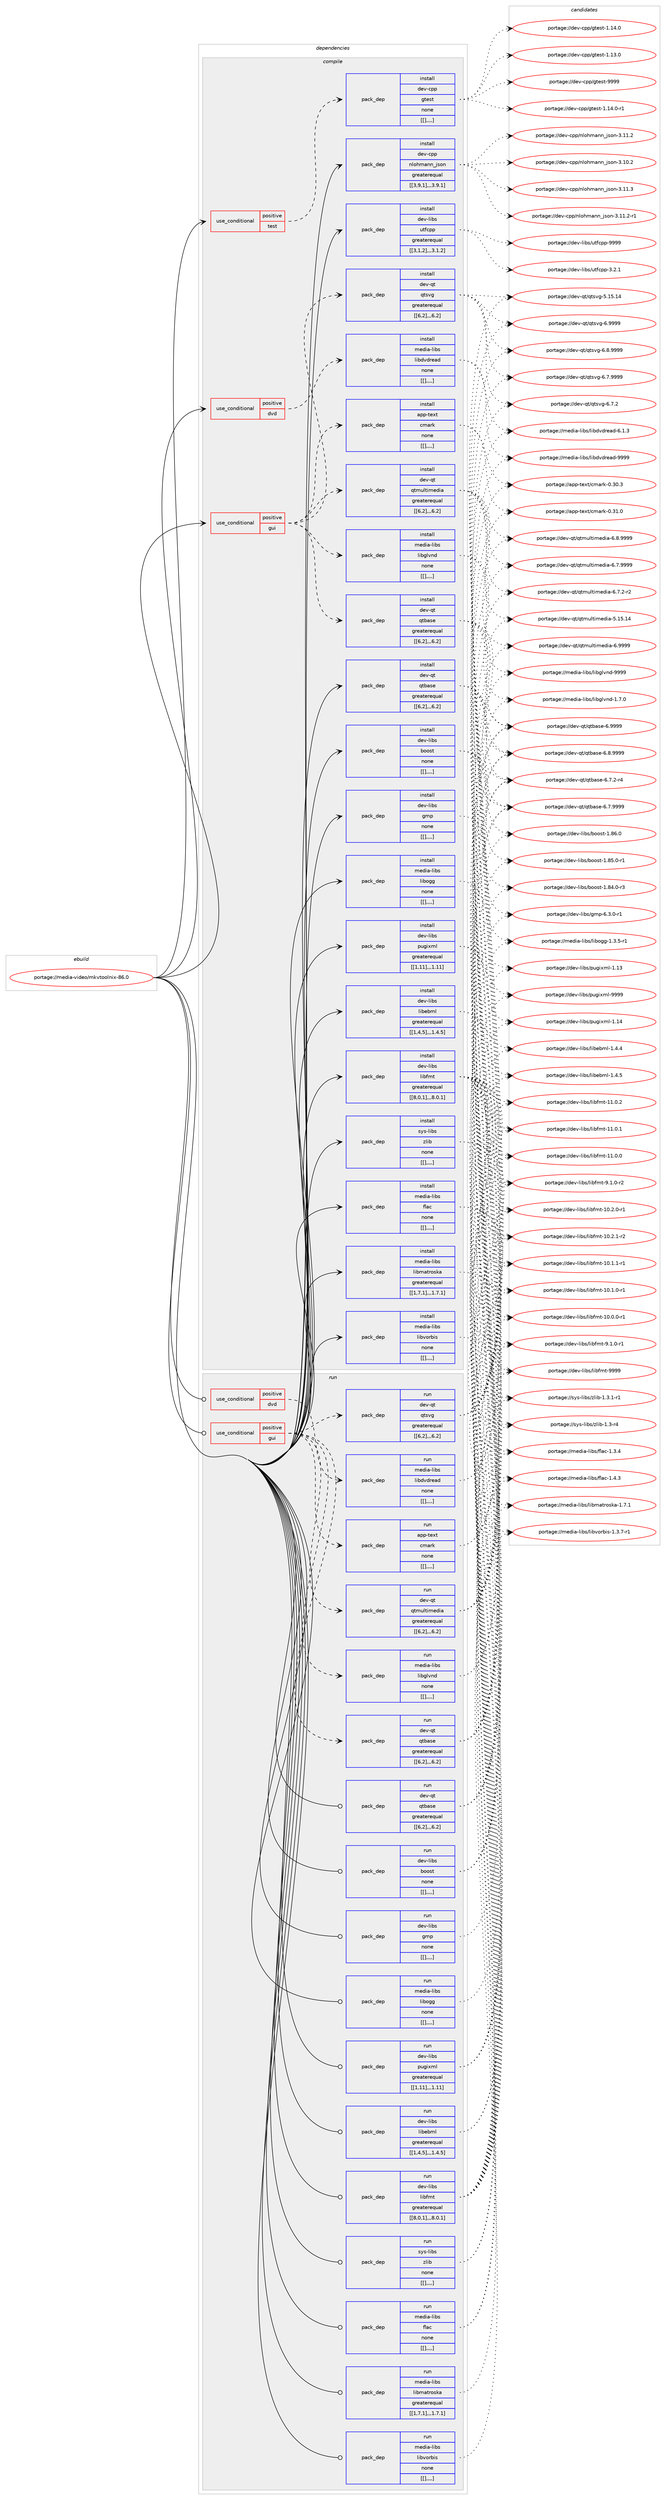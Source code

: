 digraph prolog {

# *************
# Graph options
# *************

newrank=true;
concentrate=true;
compound=true;
graph [rankdir=LR,fontname=Helvetica,fontsize=10,ranksep=1.5];#, ranksep=2.5, nodesep=0.2];
edge  [arrowhead=vee];
node  [fontname=Helvetica,fontsize=10];

# **********
# The ebuild
# **********

subgraph cluster_leftcol {
color=gray;
label=<<i>ebuild</i>>;
id [label="portage://media-video/mkvtoolnix-86.0", color=red, width=4, href="../media-video/mkvtoolnix-86.0.svg"];
}

# ****************
# The dependencies
# ****************

subgraph cluster_midcol {
color=gray;
label=<<i>dependencies</i>>;
subgraph cluster_compile {
fillcolor="#eeeeee";
style=filled;
label=<<i>compile</i>>;
subgraph cond88773 {
dependency347943 [label=<<TABLE BORDER="0" CELLBORDER="1" CELLSPACING="0" CELLPADDING="4"><TR><TD ROWSPAN="3" CELLPADDING="10">use_conditional</TD></TR><TR><TD>positive</TD></TR><TR><TD>dvd</TD></TR></TABLE>>, shape=none, color=red];
subgraph pack256487 {
dependency347944 [label=<<TABLE BORDER="0" CELLBORDER="1" CELLSPACING="0" CELLPADDING="4" WIDTH="220"><TR><TD ROWSPAN="6" CELLPADDING="30">pack_dep</TD></TR><TR><TD WIDTH="110">install</TD></TR><TR><TD>media-libs</TD></TR><TR><TD>libdvdread</TD></TR><TR><TD>none</TD></TR><TR><TD>[[],,,,]</TD></TR></TABLE>>, shape=none, color=blue];
}
dependency347943:e -> dependency347944:w [weight=20,style="dashed",arrowhead="vee"];
}
id:e -> dependency347943:w [weight=20,style="solid",arrowhead="vee"];
subgraph cond88774 {
dependency347945 [label=<<TABLE BORDER="0" CELLBORDER="1" CELLSPACING="0" CELLPADDING="4"><TR><TD ROWSPAN="3" CELLPADDING="10">use_conditional</TD></TR><TR><TD>positive</TD></TR><TR><TD>gui</TD></TR></TABLE>>, shape=none, color=red];
subgraph pack256488 {
dependency347946 [label=<<TABLE BORDER="0" CELLBORDER="1" CELLSPACING="0" CELLPADDING="4" WIDTH="220"><TR><TD ROWSPAN="6" CELLPADDING="30">pack_dep</TD></TR><TR><TD WIDTH="110">install</TD></TR><TR><TD>app-text</TD></TR><TR><TD>cmark</TD></TR><TR><TD>none</TD></TR><TR><TD>[[],,,,]</TD></TR></TABLE>>, shape=none, color=blue];
}
dependency347945:e -> dependency347946:w [weight=20,style="dashed",arrowhead="vee"];
subgraph pack256489 {
dependency347947 [label=<<TABLE BORDER="0" CELLBORDER="1" CELLSPACING="0" CELLPADDING="4" WIDTH="220"><TR><TD ROWSPAN="6" CELLPADDING="30">pack_dep</TD></TR><TR><TD WIDTH="110">install</TD></TR><TR><TD>dev-qt</TD></TR><TR><TD>qtbase</TD></TR><TR><TD>greaterequal</TD></TR><TR><TD>[[6,2],,,6.2]</TD></TR></TABLE>>, shape=none, color=blue];
}
dependency347945:e -> dependency347947:w [weight=20,style="dashed",arrowhead="vee"];
subgraph pack256490 {
dependency347948 [label=<<TABLE BORDER="0" CELLBORDER="1" CELLSPACING="0" CELLPADDING="4" WIDTH="220"><TR><TD ROWSPAN="6" CELLPADDING="30">pack_dep</TD></TR><TR><TD WIDTH="110">install</TD></TR><TR><TD>dev-qt</TD></TR><TR><TD>qtmultimedia</TD></TR><TR><TD>greaterequal</TD></TR><TR><TD>[[6,2],,,6.2]</TD></TR></TABLE>>, shape=none, color=blue];
}
dependency347945:e -> dependency347948:w [weight=20,style="dashed",arrowhead="vee"];
subgraph pack256491 {
dependency347949 [label=<<TABLE BORDER="0" CELLBORDER="1" CELLSPACING="0" CELLPADDING="4" WIDTH="220"><TR><TD ROWSPAN="6" CELLPADDING="30">pack_dep</TD></TR><TR><TD WIDTH="110">install</TD></TR><TR><TD>dev-qt</TD></TR><TR><TD>qtsvg</TD></TR><TR><TD>greaterequal</TD></TR><TR><TD>[[6,2],,,6.2]</TD></TR></TABLE>>, shape=none, color=blue];
}
dependency347945:e -> dependency347949:w [weight=20,style="dashed",arrowhead="vee"];
subgraph pack256492 {
dependency347950 [label=<<TABLE BORDER="0" CELLBORDER="1" CELLSPACING="0" CELLPADDING="4" WIDTH="220"><TR><TD ROWSPAN="6" CELLPADDING="30">pack_dep</TD></TR><TR><TD WIDTH="110">install</TD></TR><TR><TD>media-libs</TD></TR><TR><TD>libglvnd</TD></TR><TR><TD>none</TD></TR><TR><TD>[[],,,,]</TD></TR></TABLE>>, shape=none, color=blue];
}
dependency347945:e -> dependency347950:w [weight=20,style="dashed",arrowhead="vee"];
}
id:e -> dependency347945:w [weight=20,style="solid",arrowhead="vee"];
subgraph cond88775 {
dependency347951 [label=<<TABLE BORDER="0" CELLBORDER="1" CELLSPACING="0" CELLPADDING="4"><TR><TD ROWSPAN="3" CELLPADDING="10">use_conditional</TD></TR><TR><TD>positive</TD></TR><TR><TD>test</TD></TR></TABLE>>, shape=none, color=red];
subgraph pack256493 {
dependency347952 [label=<<TABLE BORDER="0" CELLBORDER="1" CELLSPACING="0" CELLPADDING="4" WIDTH="220"><TR><TD ROWSPAN="6" CELLPADDING="30">pack_dep</TD></TR><TR><TD WIDTH="110">install</TD></TR><TR><TD>dev-cpp</TD></TR><TR><TD>gtest</TD></TR><TR><TD>none</TD></TR><TR><TD>[[],,,,]</TD></TR></TABLE>>, shape=none, color=blue];
}
dependency347951:e -> dependency347952:w [weight=20,style="dashed",arrowhead="vee"];
}
id:e -> dependency347951:w [weight=20,style="solid",arrowhead="vee"];
subgraph pack256494 {
dependency347953 [label=<<TABLE BORDER="0" CELLBORDER="1" CELLSPACING="0" CELLPADDING="4" WIDTH="220"><TR><TD ROWSPAN="6" CELLPADDING="30">pack_dep</TD></TR><TR><TD WIDTH="110">install</TD></TR><TR><TD>dev-cpp</TD></TR><TR><TD>nlohmann_json</TD></TR><TR><TD>greaterequal</TD></TR><TR><TD>[[3,9,1],,,3.9.1]</TD></TR></TABLE>>, shape=none, color=blue];
}
id:e -> dependency347953:w [weight=20,style="solid",arrowhead="vee"];
subgraph pack256495 {
dependency347954 [label=<<TABLE BORDER="0" CELLBORDER="1" CELLSPACING="0" CELLPADDING="4" WIDTH="220"><TR><TD ROWSPAN="6" CELLPADDING="30">pack_dep</TD></TR><TR><TD WIDTH="110">install</TD></TR><TR><TD>dev-libs</TD></TR><TR><TD>boost</TD></TR><TR><TD>none</TD></TR><TR><TD>[[],,,,]</TD></TR></TABLE>>, shape=none, color=blue];
}
id:e -> dependency347954:w [weight=20,style="solid",arrowhead="vee"];
subgraph pack256496 {
dependency347955 [label=<<TABLE BORDER="0" CELLBORDER="1" CELLSPACING="0" CELLPADDING="4" WIDTH="220"><TR><TD ROWSPAN="6" CELLPADDING="30">pack_dep</TD></TR><TR><TD WIDTH="110">install</TD></TR><TR><TD>dev-libs</TD></TR><TR><TD>gmp</TD></TR><TR><TD>none</TD></TR><TR><TD>[[],,,,]</TD></TR></TABLE>>, shape=none, color=blue];
}
id:e -> dependency347955:w [weight=20,style="solid",arrowhead="vee"];
subgraph pack256497 {
dependency347956 [label=<<TABLE BORDER="0" CELLBORDER="1" CELLSPACING="0" CELLPADDING="4" WIDTH="220"><TR><TD ROWSPAN="6" CELLPADDING="30">pack_dep</TD></TR><TR><TD WIDTH="110">install</TD></TR><TR><TD>dev-libs</TD></TR><TR><TD>libebml</TD></TR><TR><TD>greaterequal</TD></TR><TR><TD>[[1,4,5],,,1.4.5]</TD></TR></TABLE>>, shape=none, color=blue];
}
id:e -> dependency347956:w [weight=20,style="solid",arrowhead="vee"];
subgraph pack256498 {
dependency347957 [label=<<TABLE BORDER="0" CELLBORDER="1" CELLSPACING="0" CELLPADDING="4" WIDTH="220"><TR><TD ROWSPAN="6" CELLPADDING="30">pack_dep</TD></TR><TR><TD WIDTH="110">install</TD></TR><TR><TD>dev-libs</TD></TR><TR><TD>libfmt</TD></TR><TR><TD>greaterequal</TD></TR><TR><TD>[[8,0,1],,,8.0.1]</TD></TR></TABLE>>, shape=none, color=blue];
}
id:e -> dependency347957:w [weight=20,style="solid",arrowhead="vee"];
subgraph pack256499 {
dependency347958 [label=<<TABLE BORDER="0" CELLBORDER="1" CELLSPACING="0" CELLPADDING="4" WIDTH="220"><TR><TD ROWSPAN="6" CELLPADDING="30">pack_dep</TD></TR><TR><TD WIDTH="110">install</TD></TR><TR><TD>dev-libs</TD></TR><TR><TD>pugixml</TD></TR><TR><TD>greaterequal</TD></TR><TR><TD>[[1,11],,,1.11]</TD></TR></TABLE>>, shape=none, color=blue];
}
id:e -> dependency347958:w [weight=20,style="solid",arrowhead="vee"];
subgraph pack256500 {
dependency347959 [label=<<TABLE BORDER="0" CELLBORDER="1" CELLSPACING="0" CELLPADDING="4" WIDTH="220"><TR><TD ROWSPAN="6" CELLPADDING="30">pack_dep</TD></TR><TR><TD WIDTH="110">install</TD></TR><TR><TD>dev-libs</TD></TR><TR><TD>utfcpp</TD></TR><TR><TD>greaterequal</TD></TR><TR><TD>[[3,1,2],,,3.1.2]</TD></TR></TABLE>>, shape=none, color=blue];
}
id:e -> dependency347959:w [weight=20,style="solid",arrowhead="vee"];
subgraph pack256501 {
dependency347960 [label=<<TABLE BORDER="0" CELLBORDER="1" CELLSPACING="0" CELLPADDING="4" WIDTH="220"><TR><TD ROWSPAN="6" CELLPADDING="30">pack_dep</TD></TR><TR><TD WIDTH="110">install</TD></TR><TR><TD>dev-qt</TD></TR><TR><TD>qtbase</TD></TR><TR><TD>greaterequal</TD></TR><TR><TD>[[6,2],,,6.2]</TD></TR></TABLE>>, shape=none, color=blue];
}
id:e -> dependency347960:w [weight=20,style="solid",arrowhead="vee"];
subgraph pack256502 {
dependency347961 [label=<<TABLE BORDER="0" CELLBORDER="1" CELLSPACING="0" CELLPADDING="4" WIDTH="220"><TR><TD ROWSPAN="6" CELLPADDING="30">pack_dep</TD></TR><TR><TD WIDTH="110">install</TD></TR><TR><TD>media-libs</TD></TR><TR><TD>flac</TD></TR><TR><TD>none</TD></TR><TR><TD>[[],,,,]</TD></TR></TABLE>>, shape=none, color=blue];
}
id:e -> dependency347961:w [weight=20,style="solid",arrowhead="vee"];
subgraph pack256503 {
dependency347962 [label=<<TABLE BORDER="0" CELLBORDER="1" CELLSPACING="0" CELLPADDING="4" WIDTH="220"><TR><TD ROWSPAN="6" CELLPADDING="30">pack_dep</TD></TR><TR><TD WIDTH="110">install</TD></TR><TR><TD>media-libs</TD></TR><TR><TD>libmatroska</TD></TR><TR><TD>greaterequal</TD></TR><TR><TD>[[1,7,1],,,1.7.1]</TD></TR></TABLE>>, shape=none, color=blue];
}
id:e -> dependency347962:w [weight=20,style="solid",arrowhead="vee"];
subgraph pack256504 {
dependency347963 [label=<<TABLE BORDER="0" CELLBORDER="1" CELLSPACING="0" CELLPADDING="4" WIDTH="220"><TR><TD ROWSPAN="6" CELLPADDING="30">pack_dep</TD></TR><TR><TD WIDTH="110">install</TD></TR><TR><TD>media-libs</TD></TR><TR><TD>libogg</TD></TR><TR><TD>none</TD></TR><TR><TD>[[],,,,]</TD></TR></TABLE>>, shape=none, color=blue];
}
id:e -> dependency347963:w [weight=20,style="solid",arrowhead="vee"];
subgraph pack256505 {
dependency347964 [label=<<TABLE BORDER="0" CELLBORDER="1" CELLSPACING="0" CELLPADDING="4" WIDTH="220"><TR><TD ROWSPAN="6" CELLPADDING="30">pack_dep</TD></TR><TR><TD WIDTH="110">install</TD></TR><TR><TD>media-libs</TD></TR><TR><TD>libvorbis</TD></TR><TR><TD>none</TD></TR><TR><TD>[[],,,,]</TD></TR></TABLE>>, shape=none, color=blue];
}
id:e -> dependency347964:w [weight=20,style="solid",arrowhead="vee"];
subgraph pack256506 {
dependency347965 [label=<<TABLE BORDER="0" CELLBORDER="1" CELLSPACING="0" CELLPADDING="4" WIDTH="220"><TR><TD ROWSPAN="6" CELLPADDING="30">pack_dep</TD></TR><TR><TD WIDTH="110">install</TD></TR><TR><TD>sys-libs</TD></TR><TR><TD>zlib</TD></TR><TR><TD>none</TD></TR><TR><TD>[[],,,,]</TD></TR></TABLE>>, shape=none, color=blue];
}
id:e -> dependency347965:w [weight=20,style="solid",arrowhead="vee"];
}
subgraph cluster_compileandrun {
fillcolor="#eeeeee";
style=filled;
label=<<i>compile and run</i>>;
}
subgraph cluster_run {
fillcolor="#eeeeee";
style=filled;
label=<<i>run</i>>;
subgraph cond88776 {
dependency347966 [label=<<TABLE BORDER="0" CELLBORDER="1" CELLSPACING="0" CELLPADDING="4"><TR><TD ROWSPAN="3" CELLPADDING="10">use_conditional</TD></TR><TR><TD>positive</TD></TR><TR><TD>dvd</TD></TR></TABLE>>, shape=none, color=red];
subgraph pack256507 {
dependency347967 [label=<<TABLE BORDER="0" CELLBORDER="1" CELLSPACING="0" CELLPADDING="4" WIDTH="220"><TR><TD ROWSPAN="6" CELLPADDING="30">pack_dep</TD></TR><TR><TD WIDTH="110">run</TD></TR><TR><TD>media-libs</TD></TR><TR><TD>libdvdread</TD></TR><TR><TD>none</TD></TR><TR><TD>[[],,,,]</TD></TR></TABLE>>, shape=none, color=blue];
}
dependency347966:e -> dependency347967:w [weight=20,style="dashed",arrowhead="vee"];
}
id:e -> dependency347966:w [weight=20,style="solid",arrowhead="odot"];
subgraph cond88777 {
dependency347968 [label=<<TABLE BORDER="0" CELLBORDER="1" CELLSPACING="0" CELLPADDING="4"><TR><TD ROWSPAN="3" CELLPADDING="10">use_conditional</TD></TR><TR><TD>positive</TD></TR><TR><TD>gui</TD></TR></TABLE>>, shape=none, color=red];
subgraph pack256508 {
dependency347969 [label=<<TABLE BORDER="0" CELLBORDER="1" CELLSPACING="0" CELLPADDING="4" WIDTH="220"><TR><TD ROWSPAN="6" CELLPADDING="30">pack_dep</TD></TR><TR><TD WIDTH="110">run</TD></TR><TR><TD>app-text</TD></TR><TR><TD>cmark</TD></TR><TR><TD>none</TD></TR><TR><TD>[[],,,,]</TD></TR></TABLE>>, shape=none, color=blue];
}
dependency347968:e -> dependency347969:w [weight=20,style="dashed",arrowhead="vee"];
subgraph pack256509 {
dependency347970 [label=<<TABLE BORDER="0" CELLBORDER="1" CELLSPACING="0" CELLPADDING="4" WIDTH="220"><TR><TD ROWSPAN="6" CELLPADDING="30">pack_dep</TD></TR><TR><TD WIDTH="110">run</TD></TR><TR><TD>dev-qt</TD></TR><TR><TD>qtbase</TD></TR><TR><TD>greaterequal</TD></TR><TR><TD>[[6,2],,,6.2]</TD></TR></TABLE>>, shape=none, color=blue];
}
dependency347968:e -> dependency347970:w [weight=20,style="dashed",arrowhead="vee"];
subgraph pack256510 {
dependency347971 [label=<<TABLE BORDER="0" CELLBORDER="1" CELLSPACING="0" CELLPADDING="4" WIDTH="220"><TR><TD ROWSPAN="6" CELLPADDING="30">pack_dep</TD></TR><TR><TD WIDTH="110">run</TD></TR><TR><TD>dev-qt</TD></TR><TR><TD>qtmultimedia</TD></TR><TR><TD>greaterequal</TD></TR><TR><TD>[[6,2],,,6.2]</TD></TR></TABLE>>, shape=none, color=blue];
}
dependency347968:e -> dependency347971:w [weight=20,style="dashed",arrowhead="vee"];
subgraph pack256511 {
dependency347972 [label=<<TABLE BORDER="0" CELLBORDER="1" CELLSPACING="0" CELLPADDING="4" WIDTH="220"><TR><TD ROWSPAN="6" CELLPADDING="30">pack_dep</TD></TR><TR><TD WIDTH="110">run</TD></TR><TR><TD>dev-qt</TD></TR><TR><TD>qtsvg</TD></TR><TR><TD>greaterequal</TD></TR><TR><TD>[[6,2],,,6.2]</TD></TR></TABLE>>, shape=none, color=blue];
}
dependency347968:e -> dependency347972:w [weight=20,style="dashed",arrowhead="vee"];
subgraph pack256512 {
dependency347973 [label=<<TABLE BORDER="0" CELLBORDER="1" CELLSPACING="0" CELLPADDING="4" WIDTH="220"><TR><TD ROWSPAN="6" CELLPADDING="30">pack_dep</TD></TR><TR><TD WIDTH="110">run</TD></TR><TR><TD>media-libs</TD></TR><TR><TD>libglvnd</TD></TR><TR><TD>none</TD></TR><TR><TD>[[],,,,]</TD></TR></TABLE>>, shape=none, color=blue];
}
dependency347968:e -> dependency347973:w [weight=20,style="dashed",arrowhead="vee"];
}
id:e -> dependency347968:w [weight=20,style="solid",arrowhead="odot"];
subgraph pack256513 {
dependency347974 [label=<<TABLE BORDER="0" CELLBORDER="1" CELLSPACING="0" CELLPADDING="4" WIDTH="220"><TR><TD ROWSPAN="6" CELLPADDING="30">pack_dep</TD></TR><TR><TD WIDTH="110">run</TD></TR><TR><TD>dev-libs</TD></TR><TR><TD>boost</TD></TR><TR><TD>none</TD></TR><TR><TD>[[],,,,]</TD></TR></TABLE>>, shape=none, color=blue];
}
id:e -> dependency347974:w [weight=20,style="solid",arrowhead="odot"];
subgraph pack256514 {
dependency347975 [label=<<TABLE BORDER="0" CELLBORDER="1" CELLSPACING="0" CELLPADDING="4" WIDTH="220"><TR><TD ROWSPAN="6" CELLPADDING="30">pack_dep</TD></TR><TR><TD WIDTH="110">run</TD></TR><TR><TD>dev-libs</TD></TR><TR><TD>gmp</TD></TR><TR><TD>none</TD></TR><TR><TD>[[],,,,]</TD></TR></TABLE>>, shape=none, color=blue];
}
id:e -> dependency347975:w [weight=20,style="solid",arrowhead="odot"];
subgraph pack256515 {
dependency347976 [label=<<TABLE BORDER="0" CELLBORDER="1" CELLSPACING="0" CELLPADDING="4" WIDTH="220"><TR><TD ROWSPAN="6" CELLPADDING="30">pack_dep</TD></TR><TR><TD WIDTH="110">run</TD></TR><TR><TD>dev-libs</TD></TR><TR><TD>libebml</TD></TR><TR><TD>greaterequal</TD></TR><TR><TD>[[1,4,5],,,1.4.5]</TD></TR></TABLE>>, shape=none, color=blue];
}
id:e -> dependency347976:w [weight=20,style="solid",arrowhead="odot"];
subgraph pack256516 {
dependency347977 [label=<<TABLE BORDER="0" CELLBORDER="1" CELLSPACING="0" CELLPADDING="4" WIDTH="220"><TR><TD ROWSPAN="6" CELLPADDING="30">pack_dep</TD></TR><TR><TD WIDTH="110">run</TD></TR><TR><TD>dev-libs</TD></TR><TR><TD>libfmt</TD></TR><TR><TD>greaterequal</TD></TR><TR><TD>[[8,0,1],,,8.0.1]</TD></TR></TABLE>>, shape=none, color=blue];
}
id:e -> dependency347977:w [weight=20,style="solid",arrowhead="odot"];
subgraph pack256517 {
dependency347978 [label=<<TABLE BORDER="0" CELLBORDER="1" CELLSPACING="0" CELLPADDING="4" WIDTH="220"><TR><TD ROWSPAN="6" CELLPADDING="30">pack_dep</TD></TR><TR><TD WIDTH="110">run</TD></TR><TR><TD>dev-libs</TD></TR><TR><TD>pugixml</TD></TR><TR><TD>greaterequal</TD></TR><TR><TD>[[1,11],,,1.11]</TD></TR></TABLE>>, shape=none, color=blue];
}
id:e -> dependency347978:w [weight=20,style="solid",arrowhead="odot"];
subgraph pack256518 {
dependency347979 [label=<<TABLE BORDER="0" CELLBORDER="1" CELLSPACING="0" CELLPADDING="4" WIDTH="220"><TR><TD ROWSPAN="6" CELLPADDING="30">pack_dep</TD></TR><TR><TD WIDTH="110">run</TD></TR><TR><TD>dev-qt</TD></TR><TR><TD>qtbase</TD></TR><TR><TD>greaterequal</TD></TR><TR><TD>[[6,2],,,6.2]</TD></TR></TABLE>>, shape=none, color=blue];
}
id:e -> dependency347979:w [weight=20,style="solid",arrowhead="odot"];
subgraph pack256519 {
dependency347980 [label=<<TABLE BORDER="0" CELLBORDER="1" CELLSPACING="0" CELLPADDING="4" WIDTH="220"><TR><TD ROWSPAN="6" CELLPADDING="30">pack_dep</TD></TR><TR><TD WIDTH="110">run</TD></TR><TR><TD>media-libs</TD></TR><TR><TD>flac</TD></TR><TR><TD>none</TD></TR><TR><TD>[[],,,,]</TD></TR></TABLE>>, shape=none, color=blue];
}
id:e -> dependency347980:w [weight=20,style="solid",arrowhead="odot"];
subgraph pack256520 {
dependency347981 [label=<<TABLE BORDER="0" CELLBORDER="1" CELLSPACING="0" CELLPADDING="4" WIDTH="220"><TR><TD ROWSPAN="6" CELLPADDING="30">pack_dep</TD></TR><TR><TD WIDTH="110">run</TD></TR><TR><TD>media-libs</TD></TR><TR><TD>libmatroska</TD></TR><TR><TD>greaterequal</TD></TR><TR><TD>[[1,7,1],,,1.7.1]</TD></TR></TABLE>>, shape=none, color=blue];
}
id:e -> dependency347981:w [weight=20,style="solid",arrowhead="odot"];
subgraph pack256521 {
dependency347982 [label=<<TABLE BORDER="0" CELLBORDER="1" CELLSPACING="0" CELLPADDING="4" WIDTH="220"><TR><TD ROWSPAN="6" CELLPADDING="30">pack_dep</TD></TR><TR><TD WIDTH="110">run</TD></TR><TR><TD>media-libs</TD></TR><TR><TD>libogg</TD></TR><TR><TD>none</TD></TR><TR><TD>[[],,,,]</TD></TR></TABLE>>, shape=none, color=blue];
}
id:e -> dependency347982:w [weight=20,style="solid",arrowhead="odot"];
subgraph pack256522 {
dependency347983 [label=<<TABLE BORDER="0" CELLBORDER="1" CELLSPACING="0" CELLPADDING="4" WIDTH="220"><TR><TD ROWSPAN="6" CELLPADDING="30">pack_dep</TD></TR><TR><TD WIDTH="110">run</TD></TR><TR><TD>media-libs</TD></TR><TR><TD>libvorbis</TD></TR><TR><TD>none</TD></TR><TR><TD>[[],,,,]</TD></TR></TABLE>>, shape=none, color=blue];
}
id:e -> dependency347983:w [weight=20,style="solid",arrowhead="odot"];
subgraph pack256523 {
dependency347984 [label=<<TABLE BORDER="0" CELLBORDER="1" CELLSPACING="0" CELLPADDING="4" WIDTH="220"><TR><TD ROWSPAN="6" CELLPADDING="30">pack_dep</TD></TR><TR><TD WIDTH="110">run</TD></TR><TR><TD>sys-libs</TD></TR><TR><TD>zlib</TD></TR><TR><TD>none</TD></TR><TR><TD>[[],,,,]</TD></TR></TABLE>>, shape=none, color=blue];
}
id:e -> dependency347984:w [weight=20,style="solid",arrowhead="odot"];
}
}

# **************
# The candidates
# **************

subgraph cluster_choices {
rank=same;
color=gray;
label=<<i>candidates</i>>;

subgraph choice256487 {
color=black;
nodesep=1;
choice1091011001059745108105981154710810598100118100114101971004557575757 [label="portage://media-libs/libdvdread-9999", color=red, width=4,href="../media-libs/libdvdread-9999.svg"];
choice109101100105974510810598115471081059810011810011410197100455446494651 [label="portage://media-libs/libdvdread-6.1.3", color=red, width=4,href="../media-libs/libdvdread-6.1.3.svg"];
dependency347944:e -> choice1091011001059745108105981154710810598100118100114101971004557575757:w [style=dotted,weight="100"];
dependency347944:e -> choice109101100105974510810598115471081059810011810011410197100455446494651:w [style=dotted,weight="100"];
}
subgraph choice256488 {
color=black;
nodesep=1;
choice971121124511610112011647991099711410745484651494648 [label="portage://app-text/cmark-0.31.0", color=red, width=4,href="../app-text/cmark-0.31.0.svg"];
choice971121124511610112011647991099711410745484651484651 [label="portage://app-text/cmark-0.30.3", color=red, width=4,href="../app-text/cmark-0.30.3.svg"];
dependency347946:e -> choice971121124511610112011647991099711410745484651494648:w [style=dotted,weight="100"];
dependency347946:e -> choice971121124511610112011647991099711410745484651484651:w [style=dotted,weight="100"];
}
subgraph choice256489 {
color=black;
nodesep=1;
choice1001011184511311647113116989711510145544657575757 [label="portage://dev-qt/qtbase-6.9999", color=red, width=4,href="../dev-qt/qtbase-6.9999.svg"];
choice10010111845113116471131169897115101455446564657575757 [label="portage://dev-qt/qtbase-6.8.9999", color=red, width=4,href="../dev-qt/qtbase-6.8.9999.svg"];
choice10010111845113116471131169897115101455446554657575757 [label="portage://dev-qt/qtbase-6.7.9999", color=red, width=4,href="../dev-qt/qtbase-6.7.9999.svg"];
choice100101118451131164711311698971151014554465546504511452 [label="portage://dev-qt/qtbase-6.7.2-r4", color=red, width=4,href="../dev-qt/qtbase-6.7.2-r4.svg"];
dependency347947:e -> choice1001011184511311647113116989711510145544657575757:w [style=dotted,weight="100"];
dependency347947:e -> choice10010111845113116471131169897115101455446564657575757:w [style=dotted,weight="100"];
dependency347947:e -> choice10010111845113116471131169897115101455446554657575757:w [style=dotted,weight="100"];
dependency347947:e -> choice100101118451131164711311698971151014554465546504511452:w [style=dotted,weight="100"];
}
subgraph choice256490 {
color=black;
nodesep=1;
choice10010111845113116471131161091171081161051091011001059745544657575757 [label="portage://dev-qt/qtmultimedia-6.9999", color=red, width=4,href="../dev-qt/qtmultimedia-6.9999.svg"];
choice100101118451131164711311610911710811610510910110010597455446564657575757 [label="portage://dev-qt/qtmultimedia-6.8.9999", color=red, width=4,href="../dev-qt/qtmultimedia-6.8.9999.svg"];
choice100101118451131164711311610911710811610510910110010597455446554657575757 [label="portage://dev-qt/qtmultimedia-6.7.9999", color=red, width=4,href="../dev-qt/qtmultimedia-6.7.9999.svg"];
choice1001011184511311647113116109117108116105109101100105974554465546504511450 [label="portage://dev-qt/qtmultimedia-6.7.2-r2", color=red, width=4,href="../dev-qt/qtmultimedia-6.7.2-r2.svg"];
choice1001011184511311647113116109117108116105109101100105974553464953464952 [label="portage://dev-qt/qtmultimedia-5.15.14", color=red, width=4,href="../dev-qt/qtmultimedia-5.15.14.svg"];
dependency347948:e -> choice10010111845113116471131161091171081161051091011001059745544657575757:w [style=dotted,weight="100"];
dependency347948:e -> choice100101118451131164711311610911710811610510910110010597455446564657575757:w [style=dotted,weight="100"];
dependency347948:e -> choice100101118451131164711311610911710811610510910110010597455446554657575757:w [style=dotted,weight="100"];
dependency347948:e -> choice1001011184511311647113116109117108116105109101100105974554465546504511450:w [style=dotted,weight="100"];
dependency347948:e -> choice1001011184511311647113116109117108116105109101100105974553464953464952:w [style=dotted,weight="100"];
}
subgraph choice256491 {
color=black;
nodesep=1;
choice100101118451131164711311611511810345544657575757 [label="portage://dev-qt/qtsvg-6.9999", color=red, width=4,href="../dev-qt/qtsvg-6.9999.svg"];
choice1001011184511311647113116115118103455446564657575757 [label="portage://dev-qt/qtsvg-6.8.9999", color=red, width=4,href="../dev-qt/qtsvg-6.8.9999.svg"];
choice1001011184511311647113116115118103455446554657575757 [label="portage://dev-qt/qtsvg-6.7.9999", color=red, width=4,href="../dev-qt/qtsvg-6.7.9999.svg"];
choice1001011184511311647113116115118103455446554650 [label="portage://dev-qt/qtsvg-6.7.2", color=red, width=4,href="../dev-qt/qtsvg-6.7.2.svg"];
choice10010111845113116471131161151181034553464953464952 [label="portage://dev-qt/qtsvg-5.15.14", color=red, width=4,href="../dev-qt/qtsvg-5.15.14.svg"];
dependency347949:e -> choice100101118451131164711311611511810345544657575757:w [style=dotted,weight="100"];
dependency347949:e -> choice1001011184511311647113116115118103455446564657575757:w [style=dotted,weight="100"];
dependency347949:e -> choice1001011184511311647113116115118103455446554657575757:w [style=dotted,weight="100"];
dependency347949:e -> choice1001011184511311647113116115118103455446554650:w [style=dotted,weight="100"];
dependency347949:e -> choice10010111845113116471131161151181034553464953464952:w [style=dotted,weight="100"];
}
subgraph choice256492 {
color=black;
nodesep=1;
choice10910110010597451081059811547108105981031081181101004557575757 [label="portage://media-libs/libglvnd-9999", color=red, width=4,href="../media-libs/libglvnd-9999.svg"];
choice1091011001059745108105981154710810598103108118110100454946554648 [label="portage://media-libs/libglvnd-1.7.0", color=red, width=4,href="../media-libs/libglvnd-1.7.0.svg"];
dependency347950:e -> choice10910110010597451081059811547108105981031081181101004557575757:w [style=dotted,weight="100"];
dependency347950:e -> choice1091011001059745108105981154710810598103108118110100454946554648:w [style=dotted,weight="100"];
}
subgraph choice256493 {
color=black;
nodesep=1;
choice1001011184599112112471031161011151164557575757 [label="portage://dev-cpp/gtest-9999", color=red, width=4,href="../dev-cpp/gtest-9999.svg"];
choice100101118459911211247103116101115116454946495246484511449 [label="portage://dev-cpp/gtest-1.14.0-r1", color=red, width=4,href="../dev-cpp/gtest-1.14.0-r1.svg"];
choice10010111845991121124710311610111511645494649524648 [label="portage://dev-cpp/gtest-1.14.0", color=red, width=4,href="../dev-cpp/gtest-1.14.0.svg"];
choice10010111845991121124710311610111511645494649514648 [label="portage://dev-cpp/gtest-1.13.0", color=red, width=4,href="../dev-cpp/gtest-1.13.0.svg"];
dependency347952:e -> choice1001011184599112112471031161011151164557575757:w [style=dotted,weight="100"];
dependency347952:e -> choice100101118459911211247103116101115116454946495246484511449:w [style=dotted,weight="100"];
dependency347952:e -> choice10010111845991121124710311610111511645494649524648:w [style=dotted,weight="100"];
dependency347952:e -> choice10010111845991121124710311610111511645494649514648:w [style=dotted,weight="100"];
}
subgraph choice256494 {
color=black;
nodesep=1;
choice100101118459911211247110108111104109971101109510611511111045514649494651 [label="portage://dev-cpp/nlohmann_json-3.11.3", color=red, width=4,href="../dev-cpp/nlohmann_json-3.11.3.svg"];
choice1001011184599112112471101081111041099711011095106115111110455146494946504511449 [label="portage://dev-cpp/nlohmann_json-3.11.2-r1", color=red, width=4,href="../dev-cpp/nlohmann_json-3.11.2-r1.svg"];
choice100101118459911211247110108111104109971101109510611511111045514649494650 [label="portage://dev-cpp/nlohmann_json-3.11.2", color=red, width=4,href="../dev-cpp/nlohmann_json-3.11.2.svg"];
choice100101118459911211247110108111104109971101109510611511111045514649484650 [label="portage://dev-cpp/nlohmann_json-3.10.2", color=red, width=4,href="../dev-cpp/nlohmann_json-3.10.2.svg"];
dependency347953:e -> choice100101118459911211247110108111104109971101109510611511111045514649494651:w [style=dotted,weight="100"];
dependency347953:e -> choice1001011184599112112471101081111041099711011095106115111110455146494946504511449:w [style=dotted,weight="100"];
dependency347953:e -> choice100101118459911211247110108111104109971101109510611511111045514649494650:w [style=dotted,weight="100"];
dependency347953:e -> choice100101118459911211247110108111104109971101109510611511111045514649484650:w [style=dotted,weight="100"];
}
subgraph choice256495 {
color=black;
nodesep=1;
choice1001011184510810598115479811111111511645494656544648 [label="portage://dev-libs/boost-1.86.0", color=red, width=4,href="../dev-libs/boost-1.86.0.svg"];
choice10010111845108105981154798111111115116454946565346484511449 [label="portage://dev-libs/boost-1.85.0-r1", color=red, width=4,href="../dev-libs/boost-1.85.0-r1.svg"];
choice10010111845108105981154798111111115116454946565246484511451 [label="portage://dev-libs/boost-1.84.0-r3", color=red, width=4,href="../dev-libs/boost-1.84.0-r3.svg"];
dependency347954:e -> choice1001011184510810598115479811111111511645494656544648:w [style=dotted,weight="100"];
dependency347954:e -> choice10010111845108105981154798111111115116454946565346484511449:w [style=dotted,weight="100"];
dependency347954:e -> choice10010111845108105981154798111111115116454946565246484511451:w [style=dotted,weight="100"];
}
subgraph choice256496 {
color=black;
nodesep=1;
choice1001011184510810598115471031091124554465146484511449 [label="portage://dev-libs/gmp-6.3.0-r1", color=red, width=4,href="../dev-libs/gmp-6.3.0-r1.svg"];
dependency347955:e -> choice1001011184510810598115471031091124554465146484511449:w [style=dotted,weight="100"];
}
subgraph choice256497 {
color=black;
nodesep=1;
choice1001011184510810598115471081059810198109108454946524653 [label="portage://dev-libs/libebml-1.4.5", color=red, width=4,href="../dev-libs/libebml-1.4.5.svg"];
choice1001011184510810598115471081059810198109108454946524652 [label="portage://dev-libs/libebml-1.4.4", color=red, width=4,href="../dev-libs/libebml-1.4.4.svg"];
dependency347956:e -> choice1001011184510810598115471081059810198109108454946524653:w [style=dotted,weight="100"];
dependency347956:e -> choice1001011184510810598115471081059810198109108454946524652:w [style=dotted,weight="100"];
}
subgraph choice256498 {
color=black;
nodesep=1;
choice100101118451081059811547108105981021091164557575757 [label="portage://dev-libs/libfmt-9999", color=red, width=4,href="../dev-libs/libfmt-9999.svg"];
choice1001011184510810598115471081059810210911645494946484650 [label="portage://dev-libs/libfmt-11.0.2", color=red, width=4,href="../dev-libs/libfmt-11.0.2.svg"];
choice1001011184510810598115471081059810210911645494946484649 [label="portage://dev-libs/libfmt-11.0.1", color=red, width=4,href="../dev-libs/libfmt-11.0.1.svg"];
choice1001011184510810598115471081059810210911645494946484648 [label="portage://dev-libs/libfmt-11.0.0", color=red, width=4,href="../dev-libs/libfmt-11.0.0.svg"];
choice10010111845108105981154710810598102109116454948465046494511450 [label="portage://dev-libs/libfmt-10.2.1-r2", color=red, width=4,href="../dev-libs/libfmt-10.2.1-r2.svg"];
choice10010111845108105981154710810598102109116454948465046484511449 [label="portage://dev-libs/libfmt-10.2.0-r1", color=red, width=4,href="../dev-libs/libfmt-10.2.0-r1.svg"];
choice10010111845108105981154710810598102109116454948464946494511449 [label="portage://dev-libs/libfmt-10.1.1-r1", color=red, width=4,href="../dev-libs/libfmt-10.1.1-r1.svg"];
choice10010111845108105981154710810598102109116454948464946484511449 [label="portage://dev-libs/libfmt-10.1.0-r1", color=red, width=4,href="../dev-libs/libfmt-10.1.0-r1.svg"];
choice10010111845108105981154710810598102109116454948464846484511449 [label="portage://dev-libs/libfmt-10.0.0-r1", color=red, width=4,href="../dev-libs/libfmt-10.0.0-r1.svg"];
choice100101118451081059811547108105981021091164557464946484511450 [label="portage://dev-libs/libfmt-9.1.0-r2", color=red, width=4,href="../dev-libs/libfmt-9.1.0-r2.svg"];
choice100101118451081059811547108105981021091164557464946484511449 [label="portage://dev-libs/libfmt-9.1.0-r1", color=red, width=4,href="../dev-libs/libfmt-9.1.0-r1.svg"];
dependency347957:e -> choice100101118451081059811547108105981021091164557575757:w [style=dotted,weight="100"];
dependency347957:e -> choice1001011184510810598115471081059810210911645494946484650:w [style=dotted,weight="100"];
dependency347957:e -> choice1001011184510810598115471081059810210911645494946484649:w [style=dotted,weight="100"];
dependency347957:e -> choice1001011184510810598115471081059810210911645494946484648:w [style=dotted,weight="100"];
dependency347957:e -> choice10010111845108105981154710810598102109116454948465046494511450:w [style=dotted,weight="100"];
dependency347957:e -> choice10010111845108105981154710810598102109116454948465046484511449:w [style=dotted,weight="100"];
dependency347957:e -> choice10010111845108105981154710810598102109116454948464946494511449:w [style=dotted,weight="100"];
dependency347957:e -> choice10010111845108105981154710810598102109116454948464946484511449:w [style=dotted,weight="100"];
dependency347957:e -> choice10010111845108105981154710810598102109116454948464846484511449:w [style=dotted,weight="100"];
dependency347957:e -> choice100101118451081059811547108105981021091164557464946484511450:w [style=dotted,weight="100"];
dependency347957:e -> choice100101118451081059811547108105981021091164557464946484511449:w [style=dotted,weight="100"];
}
subgraph choice256499 {
color=black;
nodesep=1;
choice1001011184510810598115471121171031051201091084557575757 [label="portage://dev-libs/pugixml-9999", color=red, width=4,href="../dev-libs/pugixml-9999.svg"];
choice1001011184510810598115471121171031051201091084549464952 [label="portage://dev-libs/pugixml-1.14", color=red, width=4,href="../dev-libs/pugixml-1.14.svg"];
choice1001011184510810598115471121171031051201091084549464951 [label="portage://dev-libs/pugixml-1.13", color=red, width=4,href="../dev-libs/pugixml-1.13.svg"];
dependency347958:e -> choice1001011184510810598115471121171031051201091084557575757:w [style=dotted,weight="100"];
dependency347958:e -> choice1001011184510810598115471121171031051201091084549464952:w [style=dotted,weight="100"];
dependency347958:e -> choice1001011184510810598115471121171031051201091084549464951:w [style=dotted,weight="100"];
}
subgraph choice256500 {
color=black;
nodesep=1;
choice100101118451081059811547117116102991121124557575757 [label="portage://dev-libs/utfcpp-9999", color=red, width=4,href="../dev-libs/utfcpp-9999.svg"];
choice10010111845108105981154711711610299112112455146504649 [label="portage://dev-libs/utfcpp-3.2.1", color=red, width=4,href="../dev-libs/utfcpp-3.2.1.svg"];
dependency347959:e -> choice100101118451081059811547117116102991121124557575757:w [style=dotted,weight="100"];
dependency347959:e -> choice10010111845108105981154711711610299112112455146504649:w [style=dotted,weight="100"];
}
subgraph choice256501 {
color=black;
nodesep=1;
choice1001011184511311647113116989711510145544657575757 [label="portage://dev-qt/qtbase-6.9999", color=red, width=4,href="../dev-qt/qtbase-6.9999.svg"];
choice10010111845113116471131169897115101455446564657575757 [label="portage://dev-qt/qtbase-6.8.9999", color=red, width=4,href="../dev-qt/qtbase-6.8.9999.svg"];
choice10010111845113116471131169897115101455446554657575757 [label="portage://dev-qt/qtbase-6.7.9999", color=red, width=4,href="../dev-qt/qtbase-6.7.9999.svg"];
choice100101118451131164711311698971151014554465546504511452 [label="portage://dev-qt/qtbase-6.7.2-r4", color=red, width=4,href="../dev-qt/qtbase-6.7.2-r4.svg"];
dependency347960:e -> choice1001011184511311647113116989711510145544657575757:w [style=dotted,weight="100"];
dependency347960:e -> choice10010111845113116471131169897115101455446564657575757:w [style=dotted,weight="100"];
dependency347960:e -> choice10010111845113116471131169897115101455446554657575757:w [style=dotted,weight="100"];
dependency347960:e -> choice100101118451131164711311698971151014554465546504511452:w [style=dotted,weight="100"];
}
subgraph choice256502 {
color=black;
nodesep=1;
choice109101100105974510810598115471021089799454946524651 [label="portage://media-libs/flac-1.4.3", color=red, width=4,href="../media-libs/flac-1.4.3.svg"];
choice109101100105974510810598115471021089799454946514652 [label="portage://media-libs/flac-1.3.4", color=red, width=4,href="../media-libs/flac-1.3.4.svg"];
dependency347961:e -> choice109101100105974510810598115471021089799454946524651:w [style=dotted,weight="100"];
dependency347961:e -> choice109101100105974510810598115471021089799454946514652:w [style=dotted,weight="100"];
}
subgraph choice256503 {
color=black;
nodesep=1;
choice10910110010597451081059811547108105981099711611411111510797454946554649 [label="portage://media-libs/libmatroska-1.7.1", color=red, width=4,href="../media-libs/libmatroska-1.7.1.svg"];
dependency347962:e -> choice10910110010597451081059811547108105981099711611411111510797454946554649:w [style=dotted,weight="100"];
}
subgraph choice256504 {
color=black;
nodesep=1;
choice10910110010597451081059811547108105981111031034549465146534511449 [label="portage://media-libs/libogg-1.3.5-r1", color=red, width=4,href="../media-libs/libogg-1.3.5-r1.svg"];
dependency347963:e -> choice10910110010597451081059811547108105981111031034549465146534511449:w [style=dotted,weight="100"];
}
subgraph choice256505 {
color=black;
nodesep=1;
choice1091011001059745108105981154710810598118111114981051154549465146554511449 [label="portage://media-libs/libvorbis-1.3.7-r1", color=red, width=4,href="../media-libs/libvorbis-1.3.7-r1.svg"];
dependency347964:e -> choice1091011001059745108105981154710810598118111114981051154549465146554511449:w [style=dotted,weight="100"];
}
subgraph choice256506 {
color=black;
nodesep=1;
choice115121115451081059811547122108105984549465146494511449 [label="portage://sys-libs/zlib-1.3.1-r1", color=red, width=4,href="../sys-libs/zlib-1.3.1-r1.svg"];
choice11512111545108105981154712210810598454946514511452 [label="portage://sys-libs/zlib-1.3-r4", color=red, width=4,href="../sys-libs/zlib-1.3-r4.svg"];
dependency347965:e -> choice115121115451081059811547122108105984549465146494511449:w [style=dotted,weight="100"];
dependency347965:e -> choice11512111545108105981154712210810598454946514511452:w [style=dotted,weight="100"];
}
subgraph choice256507 {
color=black;
nodesep=1;
choice1091011001059745108105981154710810598100118100114101971004557575757 [label="portage://media-libs/libdvdread-9999", color=red, width=4,href="../media-libs/libdvdread-9999.svg"];
choice109101100105974510810598115471081059810011810011410197100455446494651 [label="portage://media-libs/libdvdread-6.1.3", color=red, width=4,href="../media-libs/libdvdread-6.1.3.svg"];
dependency347967:e -> choice1091011001059745108105981154710810598100118100114101971004557575757:w [style=dotted,weight="100"];
dependency347967:e -> choice109101100105974510810598115471081059810011810011410197100455446494651:w [style=dotted,weight="100"];
}
subgraph choice256508 {
color=black;
nodesep=1;
choice971121124511610112011647991099711410745484651494648 [label="portage://app-text/cmark-0.31.0", color=red, width=4,href="../app-text/cmark-0.31.0.svg"];
choice971121124511610112011647991099711410745484651484651 [label="portage://app-text/cmark-0.30.3", color=red, width=4,href="../app-text/cmark-0.30.3.svg"];
dependency347969:e -> choice971121124511610112011647991099711410745484651494648:w [style=dotted,weight="100"];
dependency347969:e -> choice971121124511610112011647991099711410745484651484651:w [style=dotted,weight="100"];
}
subgraph choice256509 {
color=black;
nodesep=1;
choice1001011184511311647113116989711510145544657575757 [label="portage://dev-qt/qtbase-6.9999", color=red, width=4,href="../dev-qt/qtbase-6.9999.svg"];
choice10010111845113116471131169897115101455446564657575757 [label="portage://dev-qt/qtbase-6.8.9999", color=red, width=4,href="../dev-qt/qtbase-6.8.9999.svg"];
choice10010111845113116471131169897115101455446554657575757 [label="portage://dev-qt/qtbase-6.7.9999", color=red, width=4,href="../dev-qt/qtbase-6.7.9999.svg"];
choice100101118451131164711311698971151014554465546504511452 [label="portage://dev-qt/qtbase-6.7.2-r4", color=red, width=4,href="../dev-qt/qtbase-6.7.2-r4.svg"];
dependency347970:e -> choice1001011184511311647113116989711510145544657575757:w [style=dotted,weight="100"];
dependency347970:e -> choice10010111845113116471131169897115101455446564657575757:w [style=dotted,weight="100"];
dependency347970:e -> choice10010111845113116471131169897115101455446554657575757:w [style=dotted,weight="100"];
dependency347970:e -> choice100101118451131164711311698971151014554465546504511452:w [style=dotted,weight="100"];
}
subgraph choice256510 {
color=black;
nodesep=1;
choice10010111845113116471131161091171081161051091011001059745544657575757 [label="portage://dev-qt/qtmultimedia-6.9999", color=red, width=4,href="../dev-qt/qtmultimedia-6.9999.svg"];
choice100101118451131164711311610911710811610510910110010597455446564657575757 [label="portage://dev-qt/qtmultimedia-6.8.9999", color=red, width=4,href="../dev-qt/qtmultimedia-6.8.9999.svg"];
choice100101118451131164711311610911710811610510910110010597455446554657575757 [label="portage://dev-qt/qtmultimedia-6.7.9999", color=red, width=4,href="../dev-qt/qtmultimedia-6.7.9999.svg"];
choice1001011184511311647113116109117108116105109101100105974554465546504511450 [label="portage://dev-qt/qtmultimedia-6.7.2-r2", color=red, width=4,href="../dev-qt/qtmultimedia-6.7.2-r2.svg"];
choice1001011184511311647113116109117108116105109101100105974553464953464952 [label="portage://dev-qt/qtmultimedia-5.15.14", color=red, width=4,href="../dev-qt/qtmultimedia-5.15.14.svg"];
dependency347971:e -> choice10010111845113116471131161091171081161051091011001059745544657575757:w [style=dotted,weight="100"];
dependency347971:e -> choice100101118451131164711311610911710811610510910110010597455446564657575757:w [style=dotted,weight="100"];
dependency347971:e -> choice100101118451131164711311610911710811610510910110010597455446554657575757:w [style=dotted,weight="100"];
dependency347971:e -> choice1001011184511311647113116109117108116105109101100105974554465546504511450:w [style=dotted,weight="100"];
dependency347971:e -> choice1001011184511311647113116109117108116105109101100105974553464953464952:w [style=dotted,weight="100"];
}
subgraph choice256511 {
color=black;
nodesep=1;
choice100101118451131164711311611511810345544657575757 [label="portage://dev-qt/qtsvg-6.9999", color=red, width=4,href="../dev-qt/qtsvg-6.9999.svg"];
choice1001011184511311647113116115118103455446564657575757 [label="portage://dev-qt/qtsvg-6.8.9999", color=red, width=4,href="../dev-qt/qtsvg-6.8.9999.svg"];
choice1001011184511311647113116115118103455446554657575757 [label="portage://dev-qt/qtsvg-6.7.9999", color=red, width=4,href="../dev-qt/qtsvg-6.7.9999.svg"];
choice1001011184511311647113116115118103455446554650 [label="portage://dev-qt/qtsvg-6.7.2", color=red, width=4,href="../dev-qt/qtsvg-6.7.2.svg"];
choice10010111845113116471131161151181034553464953464952 [label="portage://dev-qt/qtsvg-5.15.14", color=red, width=4,href="../dev-qt/qtsvg-5.15.14.svg"];
dependency347972:e -> choice100101118451131164711311611511810345544657575757:w [style=dotted,weight="100"];
dependency347972:e -> choice1001011184511311647113116115118103455446564657575757:w [style=dotted,weight="100"];
dependency347972:e -> choice1001011184511311647113116115118103455446554657575757:w [style=dotted,weight="100"];
dependency347972:e -> choice1001011184511311647113116115118103455446554650:w [style=dotted,weight="100"];
dependency347972:e -> choice10010111845113116471131161151181034553464953464952:w [style=dotted,weight="100"];
}
subgraph choice256512 {
color=black;
nodesep=1;
choice10910110010597451081059811547108105981031081181101004557575757 [label="portage://media-libs/libglvnd-9999", color=red, width=4,href="../media-libs/libglvnd-9999.svg"];
choice1091011001059745108105981154710810598103108118110100454946554648 [label="portage://media-libs/libglvnd-1.7.0", color=red, width=4,href="../media-libs/libglvnd-1.7.0.svg"];
dependency347973:e -> choice10910110010597451081059811547108105981031081181101004557575757:w [style=dotted,weight="100"];
dependency347973:e -> choice1091011001059745108105981154710810598103108118110100454946554648:w [style=dotted,weight="100"];
}
subgraph choice256513 {
color=black;
nodesep=1;
choice1001011184510810598115479811111111511645494656544648 [label="portage://dev-libs/boost-1.86.0", color=red, width=4,href="../dev-libs/boost-1.86.0.svg"];
choice10010111845108105981154798111111115116454946565346484511449 [label="portage://dev-libs/boost-1.85.0-r1", color=red, width=4,href="../dev-libs/boost-1.85.0-r1.svg"];
choice10010111845108105981154798111111115116454946565246484511451 [label="portage://dev-libs/boost-1.84.0-r3", color=red, width=4,href="../dev-libs/boost-1.84.0-r3.svg"];
dependency347974:e -> choice1001011184510810598115479811111111511645494656544648:w [style=dotted,weight="100"];
dependency347974:e -> choice10010111845108105981154798111111115116454946565346484511449:w [style=dotted,weight="100"];
dependency347974:e -> choice10010111845108105981154798111111115116454946565246484511451:w [style=dotted,weight="100"];
}
subgraph choice256514 {
color=black;
nodesep=1;
choice1001011184510810598115471031091124554465146484511449 [label="portage://dev-libs/gmp-6.3.0-r1", color=red, width=4,href="../dev-libs/gmp-6.3.0-r1.svg"];
dependency347975:e -> choice1001011184510810598115471031091124554465146484511449:w [style=dotted,weight="100"];
}
subgraph choice256515 {
color=black;
nodesep=1;
choice1001011184510810598115471081059810198109108454946524653 [label="portage://dev-libs/libebml-1.4.5", color=red, width=4,href="../dev-libs/libebml-1.4.5.svg"];
choice1001011184510810598115471081059810198109108454946524652 [label="portage://dev-libs/libebml-1.4.4", color=red, width=4,href="../dev-libs/libebml-1.4.4.svg"];
dependency347976:e -> choice1001011184510810598115471081059810198109108454946524653:w [style=dotted,weight="100"];
dependency347976:e -> choice1001011184510810598115471081059810198109108454946524652:w [style=dotted,weight="100"];
}
subgraph choice256516 {
color=black;
nodesep=1;
choice100101118451081059811547108105981021091164557575757 [label="portage://dev-libs/libfmt-9999", color=red, width=4,href="../dev-libs/libfmt-9999.svg"];
choice1001011184510810598115471081059810210911645494946484650 [label="portage://dev-libs/libfmt-11.0.2", color=red, width=4,href="../dev-libs/libfmt-11.0.2.svg"];
choice1001011184510810598115471081059810210911645494946484649 [label="portage://dev-libs/libfmt-11.0.1", color=red, width=4,href="../dev-libs/libfmt-11.0.1.svg"];
choice1001011184510810598115471081059810210911645494946484648 [label="portage://dev-libs/libfmt-11.0.0", color=red, width=4,href="../dev-libs/libfmt-11.0.0.svg"];
choice10010111845108105981154710810598102109116454948465046494511450 [label="portage://dev-libs/libfmt-10.2.1-r2", color=red, width=4,href="../dev-libs/libfmt-10.2.1-r2.svg"];
choice10010111845108105981154710810598102109116454948465046484511449 [label="portage://dev-libs/libfmt-10.2.0-r1", color=red, width=4,href="../dev-libs/libfmt-10.2.0-r1.svg"];
choice10010111845108105981154710810598102109116454948464946494511449 [label="portage://dev-libs/libfmt-10.1.1-r1", color=red, width=4,href="../dev-libs/libfmt-10.1.1-r1.svg"];
choice10010111845108105981154710810598102109116454948464946484511449 [label="portage://dev-libs/libfmt-10.1.0-r1", color=red, width=4,href="../dev-libs/libfmt-10.1.0-r1.svg"];
choice10010111845108105981154710810598102109116454948464846484511449 [label="portage://dev-libs/libfmt-10.0.0-r1", color=red, width=4,href="../dev-libs/libfmt-10.0.0-r1.svg"];
choice100101118451081059811547108105981021091164557464946484511450 [label="portage://dev-libs/libfmt-9.1.0-r2", color=red, width=4,href="../dev-libs/libfmt-9.1.0-r2.svg"];
choice100101118451081059811547108105981021091164557464946484511449 [label="portage://dev-libs/libfmt-9.1.0-r1", color=red, width=4,href="../dev-libs/libfmt-9.1.0-r1.svg"];
dependency347977:e -> choice100101118451081059811547108105981021091164557575757:w [style=dotted,weight="100"];
dependency347977:e -> choice1001011184510810598115471081059810210911645494946484650:w [style=dotted,weight="100"];
dependency347977:e -> choice1001011184510810598115471081059810210911645494946484649:w [style=dotted,weight="100"];
dependency347977:e -> choice1001011184510810598115471081059810210911645494946484648:w [style=dotted,weight="100"];
dependency347977:e -> choice10010111845108105981154710810598102109116454948465046494511450:w [style=dotted,weight="100"];
dependency347977:e -> choice10010111845108105981154710810598102109116454948465046484511449:w [style=dotted,weight="100"];
dependency347977:e -> choice10010111845108105981154710810598102109116454948464946494511449:w [style=dotted,weight="100"];
dependency347977:e -> choice10010111845108105981154710810598102109116454948464946484511449:w [style=dotted,weight="100"];
dependency347977:e -> choice10010111845108105981154710810598102109116454948464846484511449:w [style=dotted,weight="100"];
dependency347977:e -> choice100101118451081059811547108105981021091164557464946484511450:w [style=dotted,weight="100"];
dependency347977:e -> choice100101118451081059811547108105981021091164557464946484511449:w [style=dotted,weight="100"];
}
subgraph choice256517 {
color=black;
nodesep=1;
choice1001011184510810598115471121171031051201091084557575757 [label="portage://dev-libs/pugixml-9999", color=red, width=4,href="../dev-libs/pugixml-9999.svg"];
choice1001011184510810598115471121171031051201091084549464952 [label="portage://dev-libs/pugixml-1.14", color=red, width=4,href="../dev-libs/pugixml-1.14.svg"];
choice1001011184510810598115471121171031051201091084549464951 [label="portage://dev-libs/pugixml-1.13", color=red, width=4,href="../dev-libs/pugixml-1.13.svg"];
dependency347978:e -> choice1001011184510810598115471121171031051201091084557575757:w [style=dotted,weight="100"];
dependency347978:e -> choice1001011184510810598115471121171031051201091084549464952:w [style=dotted,weight="100"];
dependency347978:e -> choice1001011184510810598115471121171031051201091084549464951:w [style=dotted,weight="100"];
}
subgraph choice256518 {
color=black;
nodesep=1;
choice1001011184511311647113116989711510145544657575757 [label="portage://dev-qt/qtbase-6.9999", color=red, width=4,href="../dev-qt/qtbase-6.9999.svg"];
choice10010111845113116471131169897115101455446564657575757 [label="portage://dev-qt/qtbase-6.8.9999", color=red, width=4,href="../dev-qt/qtbase-6.8.9999.svg"];
choice10010111845113116471131169897115101455446554657575757 [label="portage://dev-qt/qtbase-6.7.9999", color=red, width=4,href="../dev-qt/qtbase-6.7.9999.svg"];
choice100101118451131164711311698971151014554465546504511452 [label="portage://dev-qt/qtbase-6.7.2-r4", color=red, width=4,href="../dev-qt/qtbase-6.7.2-r4.svg"];
dependency347979:e -> choice1001011184511311647113116989711510145544657575757:w [style=dotted,weight="100"];
dependency347979:e -> choice10010111845113116471131169897115101455446564657575757:w [style=dotted,weight="100"];
dependency347979:e -> choice10010111845113116471131169897115101455446554657575757:w [style=dotted,weight="100"];
dependency347979:e -> choice100101118451131164711311698971151014554465546504511452:w [style=dotted,weight="100"];
}
subgraph choice256519 {
color=black;
nodesep=1;
choice109101100105974510810598115471021089799454946524651 [label="portage://media-libs/flac-1.4.3", color=red, width=4,href="../media-libs/flac-1.4.3.svg"];
choice109101100105974510810598115471021089799454946514652 [label="portage://media-libs/flac-1.3.4", color=red, width=4,href="../media-libs/flac-1.3.4.svg"];
dependency347980:e -> choice109101100105974510810598115471021089799454946524651:w [style=dotted,weight="100"];
dependency347980:e -> choice109101100105974510810598115471021089799454946514652:w [style=dotted,weight="100"];
}
subgraph choice256520 {
color=black;
nodesep=1;
choice10910110010597451081059811547108105981099711611411111510797454946554649 [label="portage://media-libs/libmatroska-1.7.1", color=red, width=4,href="../media-libs/libmatroska-1.7.1.svg"];
dependency347981:e -> choice10910110010597451081059811547108105981099711611411111510797454946554649:w [style=dotted,weight="100"];
}
subgraph choice256521 {
color=black;
nodesep=1;
choice10910110010597451081059811547108105981111031034549465146534511449 [label="portage://media-libs/libogg-1.3.5-r1", color=red, width=4,href="../media-libs/libogg-1.3.5-r1.svg"];
dependency347982:e -> choice10910110010597451081059811547108105981111031034549465146534511449:w [style=dotted,weight="100"];
}
subgraph choice256522 {
color=black;
nodesep=1;
choice1091011001059745108105981154710810598118111114981051154549465146554511449 [label="portage://media-libs/libvorbis-1.3.7-r1", color=red, width=4,href="../media-libs/libvorbis-1.3.7-r1.svg"];
dependency347983:e -> choice1091011001059745108105981154710810598118111114981051154549465146554511449:w [style=dotted,weight="100"];
}
subgraph choice256523 {
color=black;
nodesep=1;
choice115121115451081059811547122108105984549465146494511449 [label="portage://sys-libs/zlib-1.3.1-r1", color=red, width=4,href="../sys-libs/zlib-1.3.1-r1.svg"];
choice11512111545108105981154712210810598454946514511452 [label="portage://sys-libs/zlib-1.3-r4", color=red, width=4,href="../sys-libs/zlib-1.3-r4.svg"];
dependency347984:e -> choice115121115451081059811547122108105984549465146494511449:w [style=dotted,weight="100"];
dependency347984:e -> choice11512111545108105981154712210810598454946514511452:w [style=dotted,weight="100"];
}
}

}
